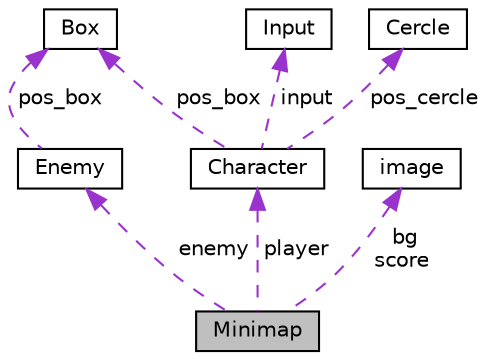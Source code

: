digraph "Minimap"
{
 // LATEX_PDF_SIZE
  edge [fontname="Helvetica",fontsize="10",labelfontname="Helvetica",labelfontsize="10"];
  node [fontname="Helvetica",fontsize="10",shape=record];
  Node1 [label="Minimap",height=0.2,width=0.4,color="black", fillcolor="grey75", style="filled", fontcolor="black",tooltip=" "];
  Node2 -> Node1 [dir="back",color="darkorchid3",fontsize="10",style="dashed",label=" enemy" ,fontname="Helvetica"];
  Node2 [label="Enemy",height=0.2,width=0.4,color="black", fillcolor="white", style="filled",URL="$d9/d6c/structEnemy.html",tooltip=" "];
  Node3 -> Node2 [dir="back",color="darkorchid3",fontsize="10",style="dashed",label=" pos_box" ,fontname="Helvetica"];
  Node3 [label="Box",height=0.2,width=0.4,color="black", fillcolor="white", style="filled",URL="$d8/db3/structBox.html",tooltip=" "];
  Node4 -> Node1 [dir="back",color="darkorchid3",fontsize="10",style="dashed",label=" bg\nscore" ,fontname="Helvetica"];
  Node4 [label="image",height=0.2,width=0.4,color="black", fillcolor="white", style="filled",URL="$de/d68/structimage.html",tooltip=" "];
  Node5 -> Node1 [dir="back",color="darkorchid3",fontsize="10",style="dashed",label=" player" ,fontname="Helvetica"];
  Node5 [label="Character",height=0.2,width=0.4,color="black", fillcolor="white", style="filled",URL="$d2/ddd/structCharacter.html",tooltip=" "];
  Node6 -> Node5 [dir="back",color="darkorchid3",fontsize="10",style="dashed",label=" input" ,fontname="Helvetica"];
  Node6 [label="Input",height=0.2,width=0.4,color="black", fillcolor="white", style="filled",URL="$d4/dae/structInput.html",tooltip=" "];
  Node3 -> Node5 [dir="back",color="darkorchid3",fontsize="10",style="dashed",label=" pos_box" ,fontname="Helvetica"];
  Node7 -> Node5 [dir="back",color="darkorchid3",fontsize="10",style="dashed",label=" pos_cercle" ,fontname="Helvetica"];
  Node7 [label="Cercle",height=0.2,width=0.4,color="black", fillcolor="white", style="filled",URL="$d6/d7b/structCercle.html",tooltip=" "];
}
